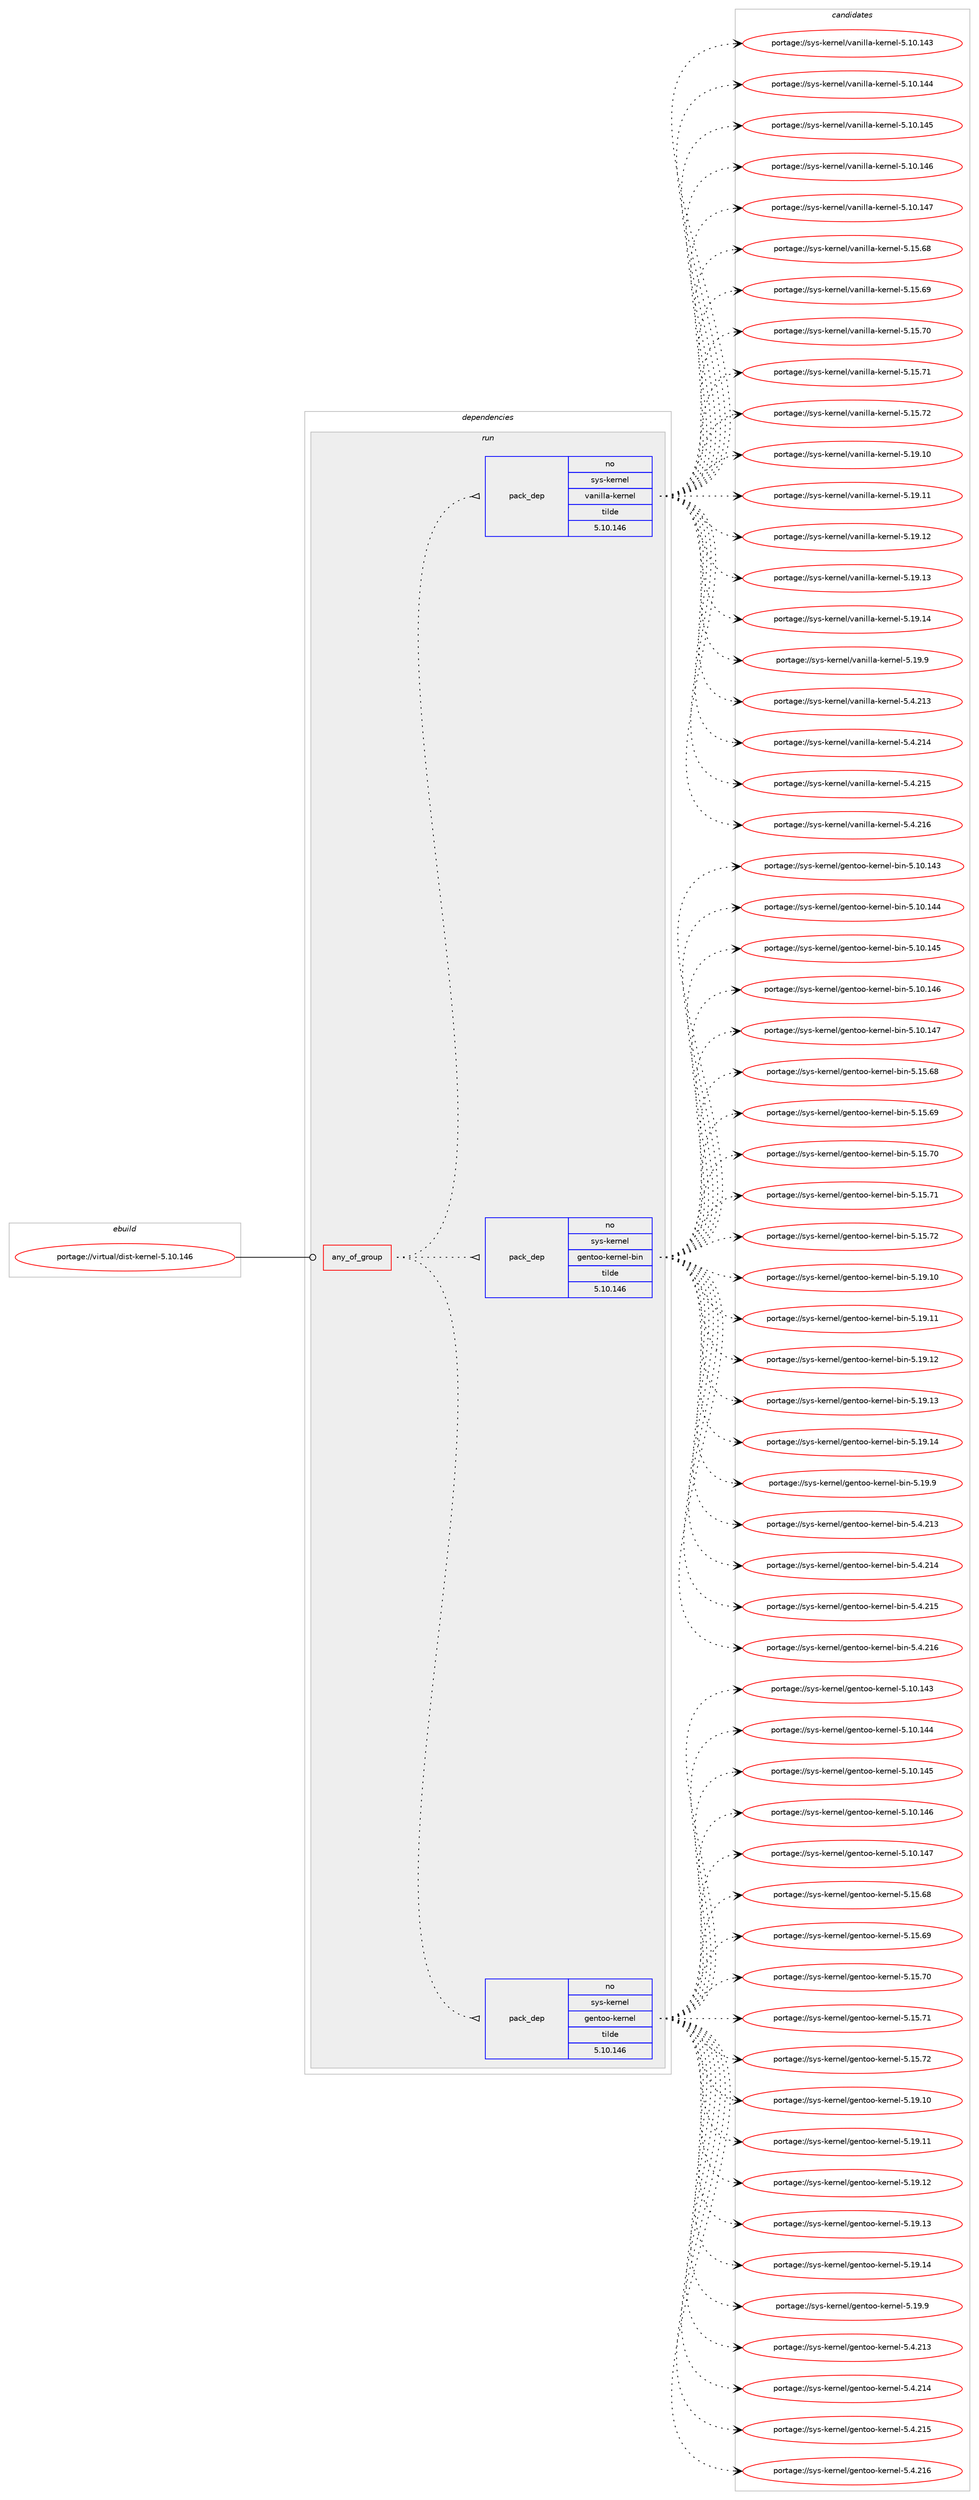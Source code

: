 digraph prolog {

# *************
# Graph options
# *************

newrank=true;
concentrate=true;
compound=true;
graph [rankdir=LR,fontname=Helvetica,fontsize=10,ranksep=1.5];#, ranksep=2.5, nodesep=0.2];
edge  [arrowhead=vee];
node  [fontname=Helvetica,fontsize=10];

# **********
# The ebuild
# **********

subgraph cluster_leftcol {
color=gray;
rank=same;
label=<<i>ebuild</i>>;
id [label="portage://virtual/dist-kernel-5.10.146", color=red, width=4, href="../virtual/dist-kernel-5.10.146.svg"];
}

# ****************
# The dependencies
# ****************

subgraph cluster_midcol {
color=gray;
label=<<i>dependencies</i>>;
subgraph cluster_compile {
fillcolor="#eeeeee";
style=filled;
label=<<i>compile</i>>;
}
subgraph cluster_compileandrun {
fillcolor="#eeeeee";
style=filled;
label=<<i>compile and run</i>>;
}
subgraph cluster_run {
fillcolor="#eeeeee";
style=filled;
label=<<i>run</i>>;
subgraph any12 {
dependency1077 [label=<<TABLE BORDER="0" CELLBORDER="1" CELLSPACING="0" CELLPADDING="4"><TR><TD CELLPADDING="10">any_of_group</TD></TR></TABLE>>, shape=none, color=red];subgraph pack482 {
dependency1078 [label=<<TABLE BORDER="0" CELLBORDER="1" CELLSPACING="0" CELLPADDING="4" WIDTH="220"><TR><TD ROWSPAN="6" CELLPADDING="30">pack_dep</TD></TR><TR><TD WIDTH="110">no</TD></TR><TR><TD>sys-kernel</TD></TR><TR><TD>gentoo-kernel</TD></TR><TR><TD>tilde</TD></TR><TR><TD>5.10.146</TD></TR></TABLE>>, shape=none, color=blue];
}
dependency1077:e -> dependency1078:w [weight=20,style="dotted",arrowhead="oinv"];
subgraph pack483 {
dependency1079 [label=<<TABLE BORDER="0" CELLBORDER="1" CELLSPACING="0" CELLPADDING="4" WIDTH="220"><TR><TD ROWSPAN="6" CELLPADDING="30">pack_dep</TD></TR><TR><TD WIDTH="110">no</TD></TR><TR><TD>sys-kernel</TD></TR><TR><TD>gentoo-kernel-bin</TD></TR><TR><TD>tilde</TD></TR><TR><TD>5.10.146</TD></TR></TABLE>>, shape=none, color=blue];
}
dependency1077:e -> dependency1079:w [weight=20,style="dotted",arrowhead="oinv"];
subgraph pack484 {
dependency1080 [label=<<TABLE BORDER="0" CELLBORDER="1" CELLSPACING="0" CELLPADDING="4" WIDTH="220"><TR><TD ROWSPAN="6" CELLPADDING="30">pack_dep</TD></TR><TR><TD WIDTH="110">no</TD></TR><TR><TD>sys-kernel</TD></TR><TR><TD>vanilla-kernel</TD></TR><TR><TD>tilde</TD></TR><TR><TD>5.10.146</TD></TR></TABLE>>, shape=none, color=blue];
}
dependency1077:e -> dependency1080:w [weight=20,style="dotted",arrowhead="oinv"];
}
id:e -> dependency1077:w [weight=20,style="solid",arrowhead="odot"];
}
}

# **************
# The candidates
# **************

subgraph cluster_choices {
rank=same;
color=gray;
label=<<i>candidates</i>>;

subgraph choice482 {
color=black;
nodesep=1;
choice115121115451071011141101011084710310111011611111145107101114110101108455346494846495251 [label="portage://sys-kernel/gentoo-kernel-5.10.143", color=red, width=4,href="../sys-kernel/gentoo-kernel-5.10.143.svg"];
choice115121115451071011141101011084710310111011611111145107101114110101108455346494846495252 [label="portage://sys-kernel/gentoo-kernel-5.10.144", color=red, width=4,href="../sys-kernel/gentoo-kernel-5.10.144.svg"];
choice115121115451071011141101011084710310111011611111145107101114110101108455346494846495253 [label="portage://sys-kernel/gentoo-kernel-5.10.145", color=red, width=4,href="../sys-kernel/gentoo-kernel-5.10.145.svg"];
choice115121115451071011141101011084710310111011611111145107101114110101108455346494846495254 [label="portage://sys-kernel/gentoo-kernel-5.10.146", color=red, width=4,href="../sys-kernel/gentoo-kernel-5.10.146.svg"];
choice115121115451071011141101011084710310111011611111145107101114110101108455346494846495255 [label="portage://sys-kernel/gentoo-kernel-5.10.147", color=red, width=4,href="../sys-kernel/gentoo-kernel-5.10.147.svg"];
choice1151211154510710111411010110847103101110116111111451071011141101011084553464953465456 [label="portage://sys-kernel/gentoo-kernel-5.15.68", color=red, width=4,href="../sys-kernel/gentoo-kernel-5.15.68.svg"];
choice1151211154510710111411010110847103101110116111111451071011141101011084553464953465457 [label="portage://sys-kernel/gentoo-kernel-5.15.69", color=red, width=4,href="../sys-kernel/gentoo-kernel-5.15.69.svg"];
choice1151211154510710111411010110847103101110116111111451071011141101011084553464953465548 [label="portage://sys-kernel/gentoo-kernel-5.15.70", color=red, width=4,href="../sys-kernel/gentoo-kernel-5.15.70.svg"];
choice1151211154510710111411010110847103101110116111111451071011141101011084553464953465549 [label="portage://sys-kernel/gentoo-kernel-5.15.71", color=red, width=4,href="../sys-kernel/gentoo-kernel-5.15.71.svg"];
choice1151211154510710111411010110847103101110116111111451071011141101011084553464953465550 [label="portage://sys-kernel/gentoo-kernel-5.15.72", color=red, width=4,href="../sys-kernel/gentoo-kernel-5.15.72.svg"];
choice1151211154510710111411010110847103101110116111111451071011141101011084553464957464948 [label="portage://sys-kernel/gentoo-kernel-5.19.10", color=red, width=4,href="../sys-kernel/gentoo-kernel-5.19.10.svg"];
choice1151211154510710111411010110847103101110116111111451071011141101011084553464957464949 [label="portage://sys-kernel/gentoo-kernel-5.19.11", color=red, width=4,href="../sys-kernel/gentoo-kernel-5.19.11.svg"];
choice1151211154510710111411010110847103101110116111111451071011141101011084553464957464950 [label="portage://sys-kernel/gentoo-kernel-5.19.12", color=red, width=4,href="../sys-kernel/gentoo-kernel-5.19.12.svg"];
choice1151211154510710111411010110847103101110116111111451071011141101011084553464957464951 [label="portage://sys-kernel/gentoo-kernel-5.19.13", color=red, width=4,href="../sys-kernel/gentoo-kernel-5.19.13.svg"];
choice1151211154510710111411010110847103101110116111111451071011141101011084553464957464952 [label="portage://sys-kernel/gentoo-kernel-5.19.14", color=red, width=4,href="../sys-kernel/gentoo-kernel-5.19.14.svg"];
choice11512111545107101114110101108471031011101161111114510710111411010110845534649574657 [label="portage://sys-kernel/gentoo-kernel-5.19.9", color=red, width=4,href="../sys-kernel/gentoo-kernel-5.19.9.svg"];
choice1151211154510710111411010110847103101110116111111451071011141101011084553465246504951 [label="portage://sys-kernel/gentoo-kernel-5.4.213", color=red, width=4,href="../sys-kernel/gentoo-kernel-5.4.213.svg"];
choice1151211154510710111411010110847103101110116111111451071011141101011084553465246504952 [label="portage://sys-kernel/gentoo-kernel-5.4.214", color=red, width=4,href="../sys-kernel/gentoo-kernel-5.4.214.svg"];
choice1151211154510710111411010110847103101110116111111451071011141101011084553465246504953 [label="portage://sys-kernel/gentoo-kernel-5.4.215", color=red, width=4,href="../sys-kernel/gentoo-kernel-5.4.215.svg"];
choice1151211154510710111411010110847103101110116111111451071011141101011084553465246504954 [label="portage://sys-kernel/gentoo-kernel-5.4.216", color=red, width=4,href="../sys-kernel/gentoo-kernel-5.4.216.svg"];
dependency1078:e -> choice115121115451071011141101011084710310111011611111145107101114110101108455346494846495251:w [style=dotted,weight="100"];
dependency1078:e -> choice115121115451071011141101011084710310111011611111145107101114110101108455346494846495252:w [style=dotted,weight="100"];
dependency1078:e -> choice115121115451071011141101011084710310111011611111145107101114110101108455346494846495253:w [style=dotted,weight="100"];
dependency1078:e -> choice115121115451071011141101011084710310111011611111145107101114110101108455346494846495254:w [style=dotted,weight="100"];
dependency1078:e -> choice115121115451071011141101011084710310111011611111145107101114110101108455346494846495255:w [style=dotted,weight="100"];
dependency1078:e -> choice1151211154510710111411010110847103101110116111111451071011141101011084553464953465456:w [style=dotted,weight="100"];
dependency1078:e -> choice1151211154510710111411010110847103101110116111111451071011141101011084553464953465457:w [style=dotted,weight="100"];
dependency1078:e -> choice1151211154510710111411010110847103101110116111111451071011141101011084553464953465548:w [style=dotted,weight="100"];
dependency1078:e -> choice1151211154510710111411010110847103101110116111111451071011141101011084553464953465549:w [style=dotted,weight="100"];
dependency1078:e -> choice1151211154510710111411010110847103101110116111111451071011141101011084553464953465550:w [style=dotted,weight="100"];
dependency1078:e -> choice1151211154510710111411010110847103101110116111111451071011141101011084553464957464948:w [style=dotted,weight="100"];
dependency1078:e -> choice1151211154510710111411010110847103101110116111111451071011141101011084553464957464949:w [style=dotted,weight="100"];
dependency1078:e -> choice1151211154510710111411010110847103101110116111111451071011141101011084553464957464950:w [style=dotted,weight="100"];
dependency1078:e -> choice1151211154510710111411010110847103101110116111111451071011141101011084553464957464951:w [style=dotted,weight="100"];
dependency1078:e -> choice1151211154510710111411010110847103101110116111111451071011141101011084553464957464952:w [style=dotted,weight="100"];
dependency1078:e -> choice11512111545107101114110101108471031011101161111114510710111411010110845534649574657:w [style=dotted,weight="100"];
dependency1078:e -> choice1151211154510710111411010110847103101110116111111451071011141101011084553465246504951:w [style=dotted,weight="100"];
dependency1078:e -> choice1151211154510710111411010110847103101110116111111451071011141101011084553465246504952:w [style=dotted,weight="100"];
dependency1078:e -> choice1151211154510710111411010110847103101110116111111451071011141101011084553465246504953:w [style=dotted,weight="100"];
dependency1078:e -> choice1151211154510710111411010110847103101110116111111451071011141101011084553465246504954:w [style=dotted,weight="100"];
}
subgraph choice483 {
color=black;
nodesep=1;
choice1151211154510710111411010110847103101110116111111451071011141101011084598105110455346494846495251 [label="portage://sys-kernel/gentoo-kernel-bin-5.10.143", color=red, width=4,href="../sys-kernel/gentoo-kernel-bin-5.10.143.svg"];
choice1151211154510710111411010110847103101110116111111451071011141101011084598105110455346494846495252 [label="portage://sys-kernel/gentoo-kernel-bin-5.10.144", color=red, width=4,href="../sys-kernel/gentoo-kernel-bin-5.10.144.svg"];
choice1151211154510710111411010110847103101110116111111451071011141101011084598105110455346494846495253 [label="portage://sys-kernel/gentoo-kernel-bin-5.10.145", color=red, width=4,href="../sys-kernel/gentoo-kernel-bin-5.10.145.svg"];
choice1151211154510710111411010110847103101110116111111451071011141101011084598105110455346494846495254 [label="portage://sys-kernel/gentoo-kernel-bin-5.10.146", color=red, width=4,href="../sys-kernel/gentoo-kernel-bin-5.10.146.svg"];
choice1151211154510710111411010110847103101110116111111451071011141101011084598105110455346494846495255 [label="portage://sys-kernel/gentoo-kernel-bin-5.10.147", color=red, width=4,href="../sys-kernel/gentoo-kernel-bin-5.10.147.svg"];
choice11512111545107101114110101108471031011101161111114510710111411010110845981051104553464953465456 [label="portage://sys-kernel/gentoo-kernel-bin-5.15.68", color=red, width=4,href="../sys-kernel/gentoo-kernel-bin-5.15.68.svg"];
choice11512111545107101114110101108471031011101161111114510710111411010110845981051104553464953465457 [label="portage://sys-kernel/gentoo-kernel-bin-5.15.69", color=red, width=4,href="../sys-kernel/gentoo-kernel-bin-5.15.69.svg"];
choice11512111545107101114110101108471031011101161111114510710111411010110845981051104553464953465548 [label="portage://sys-kernel/gentoo-kernel-bin-5.15.70", color=red, width=4,href="../sys-kernel/gentoo-kernel-bin-5.15.70.svg"];
choice11512111545107101114110101108471031011101161111114510710111411010110845981051104553464953465549 [label="portage://sys-kernel/gentoo-kernel-bin-5.15.71", color=red, width=4,href="../sys-kernel/gentoo-kernel-bin-5.15.71.svg"];
choice11512111545107101114110101108471031011101161111114510710111411010110845981051104553464953465550 [label="portage://sys-kernel/gentoo-kernel-bin-5.15.72", color=red, width=4,href="../sys-kernel/gentoo-kernel-bin-5.15.72.svg"];
choice11512111545107101114110101108471031011101161111114510710111411010110845981051104553464957464948 [label="portage://sys-kernel/gentoo-kernel-bin-5.19.10", color=red, width=4,href="../sys-kernel/gentoo-kernel-bin-5.19.10.svg"];
choice11512111545107101114110101108471031011101161111114510710111411010110845981051104553464957464949 [label="portage://sys-kernel/gentoo-kernel-bin-5.19.11", color=red, width=4,href="../sys-kernel/gentoo-kernel-bin-5.19.11.svg"];
choice11512111545107101114110101108471031011101161111114510710111411010110845981051104553464957464950 [label="portage://sys-kernel/gentoo-kernel-bin-5.19.12", color=red, width=4,href="../sys-kernel/gentoo-kernel-bin-5.19.12.svg"];
choice11512111545107101114110101108471031011101161111114510710111411010110845981051104553464957464951 [label="portage://sys-kernel/gentoo-kernel-bin-5.19.13", color=red, width=4,href="../sys-kernel/gentoo-kernel-bin-5.19.13.svg"];
choice11512111545107101114110101108471031011101161111114510710111411010110845981051104553464957464952 [label="portage://sys-kernel/gentoo-kernel-bin-5.19.14", color=red, width=4,href="../sys-kernel/gentoo-kernel-bin-5.19.14.svg"];
choice115121115451071011141101011084710310111011611111145107101114110101108459810511045534649574657 [label="portage://sys-kernel/gentoo-kernel-bin-5.19.9", color=red, width=4,href="../sys-kernel/gentoo-kernel-bin-5.19.9.svg"];
choice11512111545107101114110101108471031011101161111114510710111411010110845981051104553465246504951 [label="portage://sys-kernel/gentoo-kernel-bin-5.4.213", color=red, width=4,href="../sys-kernel/gentoo-kernel-bin-5.4.213.svg"];
choice11512111545107101114110101108471031011101161111114510710111411010110845981051104553465246504952 [label="portage://sys-kernel/gentoo-kernel-bin-5.4.214", color=red, width=4,href="../sys-kernel/gentoo-kernel-bin-5.4.214.svg"];
choice11512111545107101114110101108471031011101161111114510710111411010110845981051104553465246504953 [label="portage://sys-kernel/gentoo-kernel-bin-5.4.215", color=red, width=4,href="../sys-kernel/gentoo-kernel-bin-5.4.215.svg"];
choice11512111545107101114110101108471031011101161111114510710111411010110845981051104553465246504954 [label="portage://sys-kernel/gentoo-kernel-bin-5.4.216", color=red, width=4,href="../sys-kernel/gentoo-kernel-bin-5.4.216.svg"];
dependency1079:e -> choice1151211154510710111411010110847103101110116111111451071011141101011084598105110455346494846495251:w [style=dotted,weight="100"];
dependency1079:e -> choice1151211154510710111411010110847103101110116111111451071011141101011084598105110455346494846495252:w [style=dotted,weight="100"];
dependency1079:e -> choice1151211154510710111411010110847103101110116111111451071011141101011084598105110455346494846495253:w [style=dotted,weight="100"];
dependency1079:e -> choice1151211154510710111411010110847103101110116111111451071011141101011084598105110455346494846495254:w [style=dotted,weight="100"];
dependency1079:e -> choice1151211154510710111411010110847103101110116111111451071011141101011084598105110455346494846495255:w [style=dotted,weight="100"];
dependency1079:e -> choice11512111545107101114110101108471031011101161111114510710111411010110845981051104553464953465456:w [style=dotted,weight="100"];
dependency1079:e -> choice11512111545107101114110101108471031011101161111114510710111411010110845981051104553464953465457:w [style=dotted,weight="100"];
dependency1079:e -> choice11512111545107101114110101108471031011101161111114510710111411010110845981051104553464953465548:w [style=dotted,weight="100"];
dependency1079:e -> choice11512111545107101114110101108471031011101161111114510710111411010110845981051104553464953465549:w [style=dotted,weight="100"];
dependency1079:e -> choice11512111545107101114110101108471031011101161111114510710111411010110845981051104553464953465550:w [style=dotted,weight="100"];
dependency1079:e -> choice11512111545107101114110101108471031011101161111114510710111411010110845981051104553464957464948:w [style=dotted,weight="100"];
dependency1079:e -> choice11512111545107101114110101108471031011101161111114510710111411010110845981051104553464957464949:w [style=dotted,weight="100"];
dependency1079:e -> choice11512111545107101114110101108471031011101161111114510710111411010110845981051104553464957464950:w [style=dotted,weight="100"];
dependency1079:e -> choice11512111545107101114110101108471031011101161111114510710111411010110845981051104553464957464951:w [style=dotted,weight="100"];
dependency1079:e -> choice11512111545107101114110101108471031011101161111114510710111411010110845981051104553464957464952:w [style=dotted,weight="100"];
dependency1079:e -> choice115121115451071011141101011084710310111011611111145107101114110101108459810511045534649574657:w [style=dotted,weight="100"];
dependency1079:e -> choice11512111545107101114110101108471031011101161111114510710111411010110845981051104553465246504951:w [style=dotted,weight="100"];
dependency1079:e -> choice11512111545107101114110101108471031011101161111114510710111411010110845981051104553465246504952:w [style=dotted,weight="100"];
dependency1079:e -> choice11512111545107101114110101108471031011101161111114510710111411010110845981051104553465246504953:w [style=dotted,weight="100"];
dependency1079:e -> choice11512111545107101114110101108471031011101161111114510710111411010110845981051104553465246504954:w [style=dotted,weight="100"];
}
subgraph choice484 {
color=black;
nodesep=1;
choice1151211154510710111411010110847118971101051081089745107101114110101108455346494846495251 [label="portage://sys-kernel/vanilla-kernel-5.10.143", color=red, width=4,href="../sys-kernel/vanilla-kernel-5.10.143.svg"];
choice1151211154510710111411010110847118971101051081089745107101114110101108455346494846495252 [label="portage://sys-kernel/vanilla-kernel-5.10.144", color=red, width=4,href="../sys-kernel/vanilla-kernel-5.10.144.svg"];
choice1151211154510710111411010110847118971101051081089745107101114110101108455346494846495253 [label="portage://sys-kernel/vanilla-kernel-5.10.145", color=red, width=4,href="../sys-kernel/vanilla-kernel-5.10.145.svg"];
choice1151211154510710111411010110847118971101051081089745107101114110101108455346494846495254 [label="portage://sys-kernel/vanilla-kernel-5.10.146", color=red, width=4,href="../sys-kernel/vanilla-kernel-5.10.146.svg"];
choice1151211154510710111411010110847118971101051081089745107101114110101108455346494846495255 [label="portage://sys-kernel/vanilla-kernel-5.10.147", color=red, width=4,href="../sys-kernel/vanilla-kernel-5.10.147.svg"];
choice11512111545107101114110101108471189711010510810897451071011141101011084553464953465456 [label="portage://sys-kernel/vanilla-kernel-5.15.68", color=red, width=4,href="../sys-kernel/vanilla-kernel-5.15.68.svg"];
choice11512111545107101114110101108471189711010510810897451071011141101011084553464953465457 [label="portage://sys-kernel/vanilla-kernel-5.15.69", color=red, width=4,href="../sys-kernel/vanilla-kernel-5.15.69.svg"];
choice11512111545107101114110101108471189711010510810897451071011141101011084553464953465548 [label="portage://sys-kernel/vanilla-kernel-5.15.70", color=red, width=4,href="../sys-kernel/vanilla-kernel-5.15.70.svg"];
choice11512111545107101114110101108471189711010510810897451071011141101011084553464953465549 [label="portage://sys-kernel/vanilla-kernel-5.15.71", color=red, width=4,href="../sys-kernel/vanilla-kernel-5.15.71.svg"];
choice11512111545107101114110101108471189711010510810897451071011141101011084553464953465550 [label="portage://sys-kernel/vanilla-kernel-5.15.72", color=red, width=4,href="../sys-kernel/vanilla-kernel-5.15.72.svg"];
choice11512111545107101114110101108471189711010510810897451071011141101011084553464957464948 [label="portage://sys-kernel/vanilla-kernel-5.19.10", color=red, width=4,href="../sys-kernel/vanilla-kernel-5.19.10.svg"];
choice11512111545107101114110101108471189711010510810897451071011141101011084553464957464949 [label="portage://sys-kernel/vanilla-kernel-5.19.11", color=red, width=4,href="../sys-kernel/vanilla-kernel-5.19.11.svg"];
choice11512111545107101114110101108471189711010510810897451071011141101011084553464957464950 [label="portage://sys-kernel/vanilla-kernel-5.19.12", color=red, width=4,href="../sys-kernel/vanilla-kernel-5.19.12.svg"];
choice11512111545107101114110101108471189711010510810897451071011141101011084553464957464951 [label="portage://sys-kernel/vanilla-kernel-5.19.13", color=red, width=4,href="../sys-kernel/vanilla-kernel-5.19.13.svg"];
choice11512111545107101114110101108471189711010510810897451071011141101011084553464957464952 [label="portage://sys-kernel/vanilla-kernel-5.19.14", color=red, width=4,href="../sys-kernel/vanilla-kernel-5.19.14.svg"];
choice115121115451071011141101011084711897110105108108974510710111411010110845534649574657 [label="portage://sys-kernel/vanilla-kernel-5.19.9", color=red, width=4,href="../sys-kernel/vanilla-kernel-5.19.9.svg"];
choice11512111545107101114110101108471189711010510810897451071011141101011084553465246504951 [label="portage://sys-kernel/vanilla-kernel-5.4.213", color=red, width=4,href="../sys-kernel/vanilla-kernel-5.4.213.svg"];
choice11512111545107101114110101108471189711010510810897451071011141101011084553465246504952 [label="portage://sys-kernel/vanilla-kernel-5.4.214", color=red, width=4,href="../sys-kernel/vanilla-kernel-5.4.214.svg"];
choice11512111545107101114110101108471189711010510810897451071011141101011084553465246504953 [label="portage://sys-kernel/vanilla-kernel-5.4.215", color=red, width=4,href="../sys-kernel/vanilla-kernel-5.4.215.svg"];
choice11512111545107101114110101108471189711010510810897451071011141101011084553465246504954 [label="portage://sys-kernel/vanilla-kernel-5.4.216", color=red, width=4,href="../sys-kernel/vanilla-kernel-5.4.216.svg"];
dependency1080:e -> choice1151211154510710111411010110847118971101051081089745107101114110101108455346494846495251:w [style=dotted,weight="100"];
dependency1080:e -> choice1151211154510710111411010110847118971101051081089745107101114110101108455346494846495252:w [style=dotted,weight="100"];
dependency1080:e -> choice1151211154510710111411010110847118971101051081089745107101114110101108455346494846495253:w [style=dotted,weight="100"];
dependency1080:e -> choice1151211154510710111411010110847118971101051081089745107101114110101108455346494846495254:w [style=dotted,weight="100"];
dependency1080:e -> choice1151211154510710111411010110847118971101051081089745107101114110101108455346494846495255:w [style=dotted,weight="100"];
dependency1080:e -> choice11512111545107101114110101108471189711010510810897451071011141101011084553464953465456:w [style=dotted,weight="100"];
dependency1080:e -> choice11512111545107101114110101108471189711010510810897451071011141101011084553464953465457:w [style=dotted,weight="100"];
dependency1080:e -> choice11512111545107101114110101108471189711010510810897451071011141101011084553464953465548:w [style=dotted,weight="100"];
dependency1080:e -> choice11512111545107101114110101108471189711010510810897451071011141101011084553464953465549:w [style=dotted,weight="100"];
dependency1080:e -> choice11512111545107101114110101108471189711010510810897451071011141101011084553464953465550:w [style=dotted,weight="100"];
dependency1080:e -> choice11512111545107101114110101108471189711010510810897451071011141101011084553464957464948:w [style=dotted,weight="100"];
dependency1080:e -> choice11512111545107101114110101108471189711010510810897451071011141101011084553464957464949:w [style=dotted,weight="100"];
dependency1080:e -> choice11512111545107101114110101108471189711010510810897451071011141101011084553464957464950:w [style=dotted,weight="100"];
dependency1080:e -> choice11512111545107101114110101108471189711010510810897451071011141101011084553464957464951:w [style=dotted,weight="100"];
dependency1080:e -> choice11512111545107101114110101108471189711010510810897451071011141101011084553464957464952:w [style=dotted,weight="100"];
dependency1080:e -> choice115121115451071011141101011084711897110105108108974510710111411010110845534649574657:w [style=dotted,weight="100"];
dependency1080:e -> choice11512111545107101114110101108471189711010510810897451071011141101011084553465246504951:w [style=dotted,weight="100"];
dependency1080:e -> choice11512111545107101114110101108471189711010510810897451071011141101011084553465246504952:w [style=dotted,weight="100"];
dependency1080:e -> choice11512111545107101114110101108471189711010510810897451071011141101011084553465246504953:w [style=dotted,weight="100"];
dependency1080:e -> choice11512111545107101114110101108471189711010510810897451071011141101011084553465246504954:w [style=dotted,weight="100"];
}
}

}
